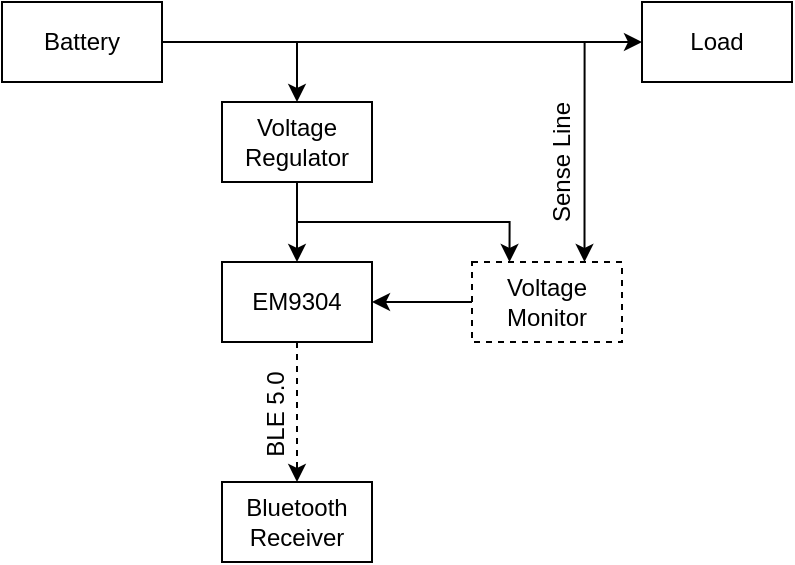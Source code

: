 <mxfile version="10.6.5" type="onedrive"><diagram id="a7zr6q1H12bNB1lSEMrn" name="Page-1"><mxGraphModel dx="797" dy="427" grid="1" gridSize="10" guides="1" tooltips="1" connect="1" arrows="1" fold="1" page="1" pageScale="1" pageWidth="850" pageHeight="1100" math="0" shadow="0"><root><mxCell id="0"/><mxCell id="1" parent="0"/><mxCell id="guy5HhdPYqyPA9ZM_UqN-9" style="edgeStyle=orthogonalEdgeStyle;rounded=0;orthogonalLoop=1;jettySize=auto;html=1;entryX=0;entryY=0.5;entryDx=0;entryDy=0;" parent="1" source="guy5HhdPYqyPA9ZM_UqN-1" target="guy5HhdPYqyPA9ZM_UqN-7" edge="1"><mxGeometry relative="1" as="geometry"/></mxCell><mxCell id="guy5HhdPYqyPA9ZM_UqN-11" style="edgeStyle=orthogonalEdgeStyle;rounded=0;orthogonalLoop=1;jettySize=auto;html=1;entryX=0.5;entryY=0;entryDx=0;entryDy=0;" parent="1" source="guy5HhdPYqyPA9ZM_UqN-1" target="guy5HhdPYqyPA9ZM_UqN-2" edge="1"><mxGeometry relative="1" as="geometry"/></mxCell><mxCell id="guy5HhdPYqyPA9ZM_UqN-16" style="edgeStyle=orthogonalEdgeStyle;rounded=0;orthogonalLoop=1;jettySize=auto;html=1;entryX=0.75;entryY=0;entryDx=0;entryDy=0;" parent="1" source="guy5HhdPYqyPA9ZM_UqN-1" target="guy5HhdPYqyPA9ZM_UqN-5" edge="1"><mxGeometry relative="1" as="geometry"><mxPoint x="420" y="230" as="targetPoint"/></mxGeometry></mxCell><mxCell id="guy5HhdPYqyPA9ZM_UqN-1" value="Battery" style="rounded=0;whiteSpace=wrap;html=1;" parent="1" vertex="1"><mxGeometry x="130" y="110" width="80" height="40" as="geometry"/></mxCell><mxCell id="guy5HhdPYqyPA9ZM_UqN-12" style="edgeStyle=orthogonalEdgeStyle;rounded=0;orthogonalLoop=1;jettySize=auto;html=1;entryX=0.5;entryY=0;entryDx=0;entryDy=0;" parent="1" source="guy5HhdPYqyPA9ZM_UqN-2" target="guy5HhdPYqyPA9ZM_UqN-3" edge="1"><mxGeometry relative="1" as="geometry"/></mxCell><mxCell id="h8W1dw4_Pqa7w1s3oK1X-1" style="edgeStyle=orthogonalEdgeStyle;rounded=0;orthogonalLoop=1;jettySize=auto;html=1;exitX=0.5;exitY=1;exitDx=0;exitDy=0;entryX=0.25;entryY=0;entryDx=0;entryDy=0;endArrow=classic;endFill=1;" edge="1" parent="1" source="guy5HhdPYqyPA9ZM_UqN-2" target="guy5HhdPYqyPA9ZM_UqN-5"><mxGeometry relative="1" as="geometry"/></mxCell><mxCell id="guy5HhdPYqyPA9ZM_UqN-2" value="Voltage Regulator" style="rounded=0;whiteSpace=wrap;html=1;" parent="1" vertex="1"><mxGeometry x="240" y="160" width="75" height="40" as="geometry"/></mxCell><mxCell id="guy5HhdPYqyPA9ZM_UqN-13" style="edgeStyle=orthogonalEdgeStyle;rounded=0;orthogonalLoop=1;jettySize=auto;html=1;dashed=1;" parent="1" source="guy5HhdPYqyPA9ZM_UqN-3" target="guy5HhdPYqyPA9ZM_UqN-6" edge="1"><mxGeometry relative="1" as="geometry"/></mxCell><mxCell id="guy5HhdPYqyPA9ZM_UqN-3" value="EM9304" style="rounded=0;whiteSpace=wrap;html=1;" parent="1" vertex="1"><mxGeometry x="240" y="240" width="75" height="40" as="geometry"/></mxCell><mxCell id="guy5HhdPYqyPA9ZM_UqN-15" style="edgeStyle=orthogonalEdgeStyle;rounded=0;orthogonalLoop=1;jettySize=auto;html=1;" parent="1" source="guy5HhdPYqyPA9ZM_UqN-5" target="guy5HhdPYqyPA9ZM_UqN-3" edge="1"><mxGeometry relative="1" as="geometry"/></mxCell><mxCell id="guy5HhdPYqyPA9ZM_UqN-5" value="Voltage Monitor&lt;br&gt;" style="rounded=0;whiteSpace=wrap;html=1;dashed=1;" parent="1" vertex="1"><mxGeometry x="365" y="240" width="75" height="40" as="geometry"/></mxCell><mxCell id="guy5HhdPYqyPA9ZM_UqN-6" value="Bluetooth Receiver" style="rounded=0;whiteSpace=wrap;html=1;" parent="1" vertex="1"><mxGeometry x="240" y="350" width="75" height="40" as="geometry"/></mxCell><mxCell id="guy5HhdPYqyPA9ZM_UqN-7" value="Load" style="rounded=0;whiteSpace=wrap;html=1;" parent="1" vertex="1"><mxGeometry x="450" y="110" width="75" height="40" as="geometry"/></mxCell><mxCell id="guy5HhdPYqyPA9ZM_UqN-17" value="Sense Line" style="text;html=1;strokeColor=none;fillColor=none;align=center;verticalAlign=middle;whiteSpace=wrap;rounded=0;rotation=-90;" parent="1" vertex="1"><mxGeometry x="370" y="180" width="80" height="20" as="geometry"/></mxCell><mxCell id="guy5HhdPYqyPA9ZM_UqN-19" value="BLE 5.0" style="text;html=1;strokeColor=none;fillColor=none;align=center;verticalAlign=middle;whiteSpace=wrap;rounded=0;rotation=-90;" parent="1" vertex="1"><mxGeometry x="232" y="306" width="70" height="20" as="geometry"/></mxCell></root></mxGraphModel></diagram></mxfile>